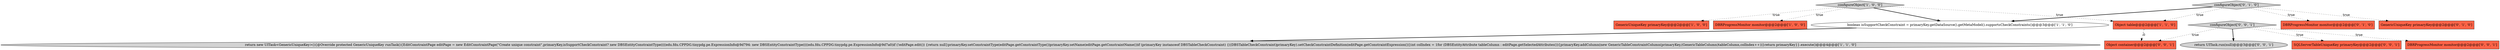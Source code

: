 digraph {
8 [style = filled, label = "configureObject['0', '1', '0']", fillcolor = lightgray, shape = diamond image = "AAA0AAABBB2BBB"];
0 [style = filled, label = "configureObject['1', '0', '0']", fillcolor = lightgray, shape = diamond image = "AAA0AAABBB1BBB"];
3 [style = filled, label = "DBRProgressMonitor monitor@@@2@@@['1', '0', '0']", fillcolor = tomato, shape = box image = "AAA0AAABBB1BBB"];
2 [style = filled, label = "boolean isSupportCheckConstraint = primaryKey.getDataSource().getMetaModel().supportsCheckConstraints()@@@3@@@['1', '1', '0']", fillcolor = white, shape = ellipse image = "AAA0AAABBB1BBB"];
11 [style = filled, label = "SQLServerTableUniqueKey primaryKey@@@2@@@['0', '0', '1']", fillcolor = tomato, shape = box image = "AAA0AAABBB3BBB"];
5 [style = filled, label = "return new UITask<GenericUniqueKey>(){@Override protected GenericUniqueKey runTask(){EditConstraintPage editPage = new EditConstraintPage(\"Create unique constraint\",primaryKey,isSupportCheckConstraint? new DBSEntityConstraintType((((edu.fdu.CPPDG.tinypdg.pe.ExpressionInfo@9d794: new DBSEntityConstraintType((((edu.fdu.CPPDG.tinypdg.pe.ExpressionInfo@9d7a0)if (!editPage.edit()) {return null}primaryKey.setConstraintType(editPage.getConstraintType())primaryKey.setName(editPage.getConstraintName())if (primaryKey instanceof DBSTableCheckConstraint) {((DBSTableCheckConstraint)primaryKey).setCheckConstraintDefinition(editPage.getConstraintExpression())}int colIndex = 1for (DBSEntityAttribute tableColumn : editPage.getSelectedAttributes()){primaryKey.addColumn(new GenericTableConstraintColumn(primaryKey,(GenericTableColumn)tableColumn,colIndex++))}return primaryKey}}.execute()@@@4@@@['1', '1', '0']", fillcolor = lightgray, shape = ellipse image = "AAA0AAABBB1BBB"];
4 [style = filled, label = "Object table@@@2@@@['1', '1', '0']", fillcolor = tomato, shape = box image = "AAA0AAABBB1BBB"];
10 [style = filled, label = "DBRProgressMonitor monitor@@@2@@@['0', '0', '1']", fillcolor = tomato, shape = box image = "AAA0AAABBB3BBB"];
6 [style = filled, label = "DBRProgressMonitor monitor@@@2@@@['0', '1', '0']", fillcolor = tomato, shape = box image = "AAA0AAABBB2BBB"];
13 [style = filled, label = "Object container@@@2@@@['0', '0', '1']", fillcolor = tomato, shape = box image = "AAA0AAABBB3BBB"];
9 [style = filled, label = "return UITask.run(null)@@@3@@@['0', '0', '1']", fillcolor = lightgray, shape = ellipse image = "AAA0AAABBB3BBB"];
1 [style = filled, label = "GenericUniqueKey primaryKey@@@2@@@['1', '0', '0']", fillcolor = tomato, shape = box image = "AAA0AAABBB1BBB"];
12 [style = filled, label = "configureObject['0', '0', '1']", fillcolor = lightgray, shape = diamond image = "AAA0AAABBB3BBB"];
7 [style = filled, label = "GenericUniqueKey primaryKey@@@2@@@['0', '1', '0']", fillcolor = tomato, shape = box image = "AAA0AAABBB2BBB"];
12->9 [style = bold, label=""];
12->10 [style = dotted, label="true"];
8->6 [style = dotted, label="true"];
4->13 [style = dashed, label="0"];
0->3 [style = dotted, label="true"];
12->13 [style = dotted, label="true"];
8->2 [style = bold, label=""];
0->4 [style = dotted, label="true"];
0->2 [style = bold, label=""];
0->1 [style = dotted, label="true"];
8->7 [style = dotted, label="true"];
8->4 [style = dotted, label="true"];
2->5 [style = bold, label=""];
12->11 [style = dotted, label="true"];
}
